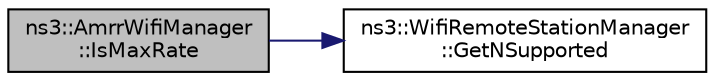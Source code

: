 digraph "ns3::AmrrWifiManager::IsMaxRate"
{
 // LATEX_PDF_SIZE
  edge [fontname="Helvetica",fontsize="10",labelfontname="Helvetica",labelfontsize="10"];
  node [fontname="Helvetica",fontsize="10",shape=record];
  rankdir="LR";
  Node1 [label="ns3::AmrrWifiManager\l::IsMaxRate",height=0.2,width=0.4,color="black", fillcolor="grey75", style="filled", fontcolor="black",tooltip="Check if the current rate for the given station is the maximum rate."];
  Node1 -> Node2 [color="midnightblue",fontsize="10",style="solid",fontname="Helvetica"];
  Node2 [label="ns3::WifiRemoteStationManager\l::GetNSupported",height=0.2,width=0.4,color="black", fillcolor="white", style="filled",URL="$classns3_1_1_wifi_remote_station_manager.html#a41c77586baf62914d464ef5c345411de",tooltip="Return the number of modes supported by the given station."];
}
